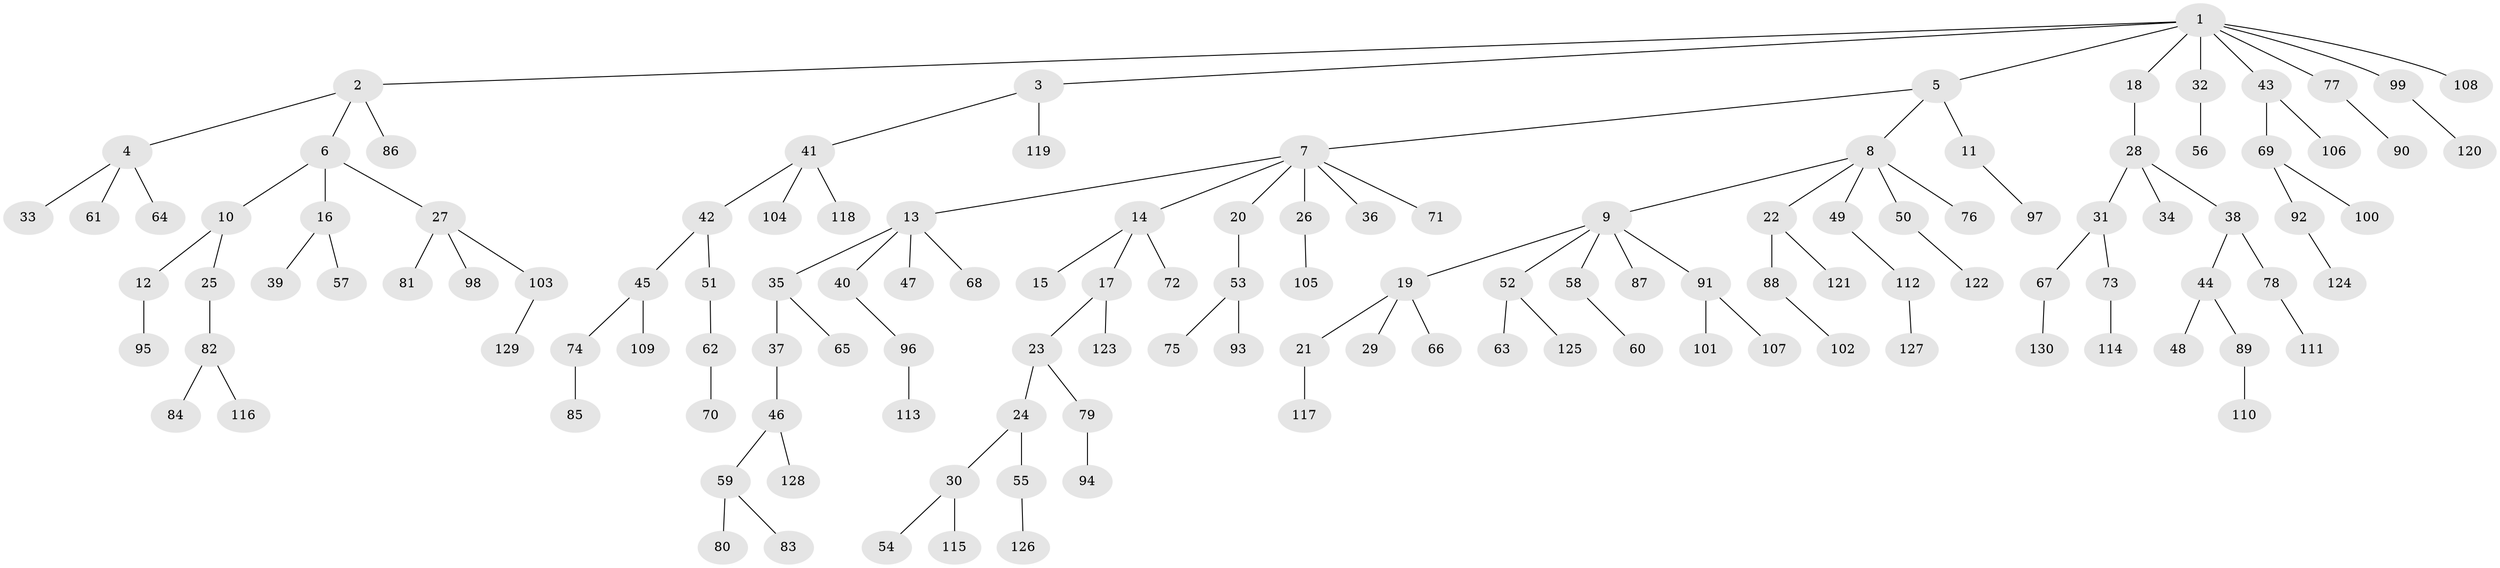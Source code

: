 // Generated by graph-tools (version 1.1) at 2025/50/03/09/25 03:50:21]
// undirected, 130 vertices, 129 edges
graph export_dot {
graph [start="1"]
  node [color=gray90,style=filled];
  1;
  2;
  3;
  4;
  5;
  6;
  7;
  8;
  9;
  10;
  11;
  12;
  13;
  14;
  15;
  16;
  17;
  18;
  19;
  20;
  21;
  22;
  23;
  24;
  25;
  26;
  27;
  28;
  29;
  30;
  31;
  32;
  33;
  34;
  35;
  36;
  37;
  38;
  39;
  40;
  41;
  42;
  43;
  44;
  45;
  46;
  47;
  48;
  49;
  50;
  51;
  52;
  53;
  54;
  55;
  56;
  57;
  58;
  59;
  60;
  61;
  62;
  63;
  64;
  65;
  66;
  67;
  68;
  69;
  70;
  71;
  72;
  73;
  74;
  75;
  76;
  77;
  78;
  79;
  80;
  81;
  82;
  83;
  84;
  85;
  86;
  87;
  88;
  89;
  90;
  91;
  92;
  93;
  94;
  95;
  96;
  97;
  98;
  99;
  100;
  101;
  102;
  103;
  104;
  105;
  106;
  107;
  108;
  109;
  110;
  111;
  112;
  113;
  114;
  115;
  116;
  117;
  118;
  119;
  120;
  121;
  122;
  123;
  124;
  125;
  126;
  127;
  128;
  129;
  130;
  1 -- 2;
  1 -- 3;
  1 -- 5;
  1 -- 18;
  1 -- 32;
  1 -- 43;
  1 -- 77;
  1 -- 99;
  1 -- 108;
  2 -- 4;
  2 -- 6;
  2 -- 86;
  3 -- 41;
  3 -- 119;
  4 -- 33;
  4 -- 61;
  4 -- 64;
  5 -- 7;
  5 -- 8;
  5 -- 11;
  6 -- 10;
  6 -- 16;
  6 -- 27;
  7 -- 13;
  7 -- 14;
  7 -- 20;
  7 -- 26;
  7 -- 36;
  7 -- 71;
  8 -- 9;
  8 -- 22;
  8 -- 49;
  8 -- 50;
  8 -- 76;
  9 -- 19;
  9 -- 52;
  9 -- 58;
  9 -- 87;
  9 -- 91;
  10 -- 12;
  10 -- 25;
  11 -- 97;
  12 -- 95;
  13 -- 35;
  13 -- 40;
  13 -- 47;
  13 -- 68;
  14 -- 15;
  14 -- 17;
  14 -- 72;
  16 -- 39;
  16 -- 57;
  17 -- 23;
  17 -- 123;
  18 -- 28;
  19 -- 21;
  19 -- 29;
  19 -- 66;
  20 -- 53;
  21 -- 117;
  22 -- 88;
  22 -- 121;
  23 -- 24;
  23 -- 79;
  24 -- 30;
  24 -- 55;
  25 -- 82;
  26 -- 105;
  27 -- 81;
  27 -- 98;
  27 -- 103;
  28 -- 31;
  28 -- 34;
  28 -- 38;
  30 -- 54;
  30 -- 115;
  31 -- 67;
  31 -- 73;
  32 -- 56;
  35 -- 37;
  35 -- 65;
  37 -- 46;
  38 -- 44;
  38 -- 78;
  40 -- 96;
  41 -- 42;
  41 -- 104;
  41 -- 118;
  42 -- 45;
  42 -- 51;
  43 -- 69;
  43 -- 106;
  44 -- 48;
  44 -- 89;
  45 -- 74;
  45 -- 109;
  46 -- 59;
  46 -- 128;
  49 -- 112;
  50 -- 122;
  51 -- 62;
  52 -- 63;
  52 -- 125;
  53 -- 75;
  53 -- 93;
  55 -- 126;
  58 -- 60;
  59 -- 80;
  59 -- 83;
  62 -- 70;
  67 -- 130;
  69 -- 92;
  69 -- 100;
  73 -- 114;
  74 -- 85;
  77 -- 90;
  78 -- 111;
  79 -- 94;
  82 -- 84;
  82 -- 116;
  88 -- 102;
  89 -- 110;
  91 -- 101;
  91 -- 107;
  92 -- 124;
  96 -- 113;
  99 -- 120;
  103 -- 129;
  112 -- 127;
}
